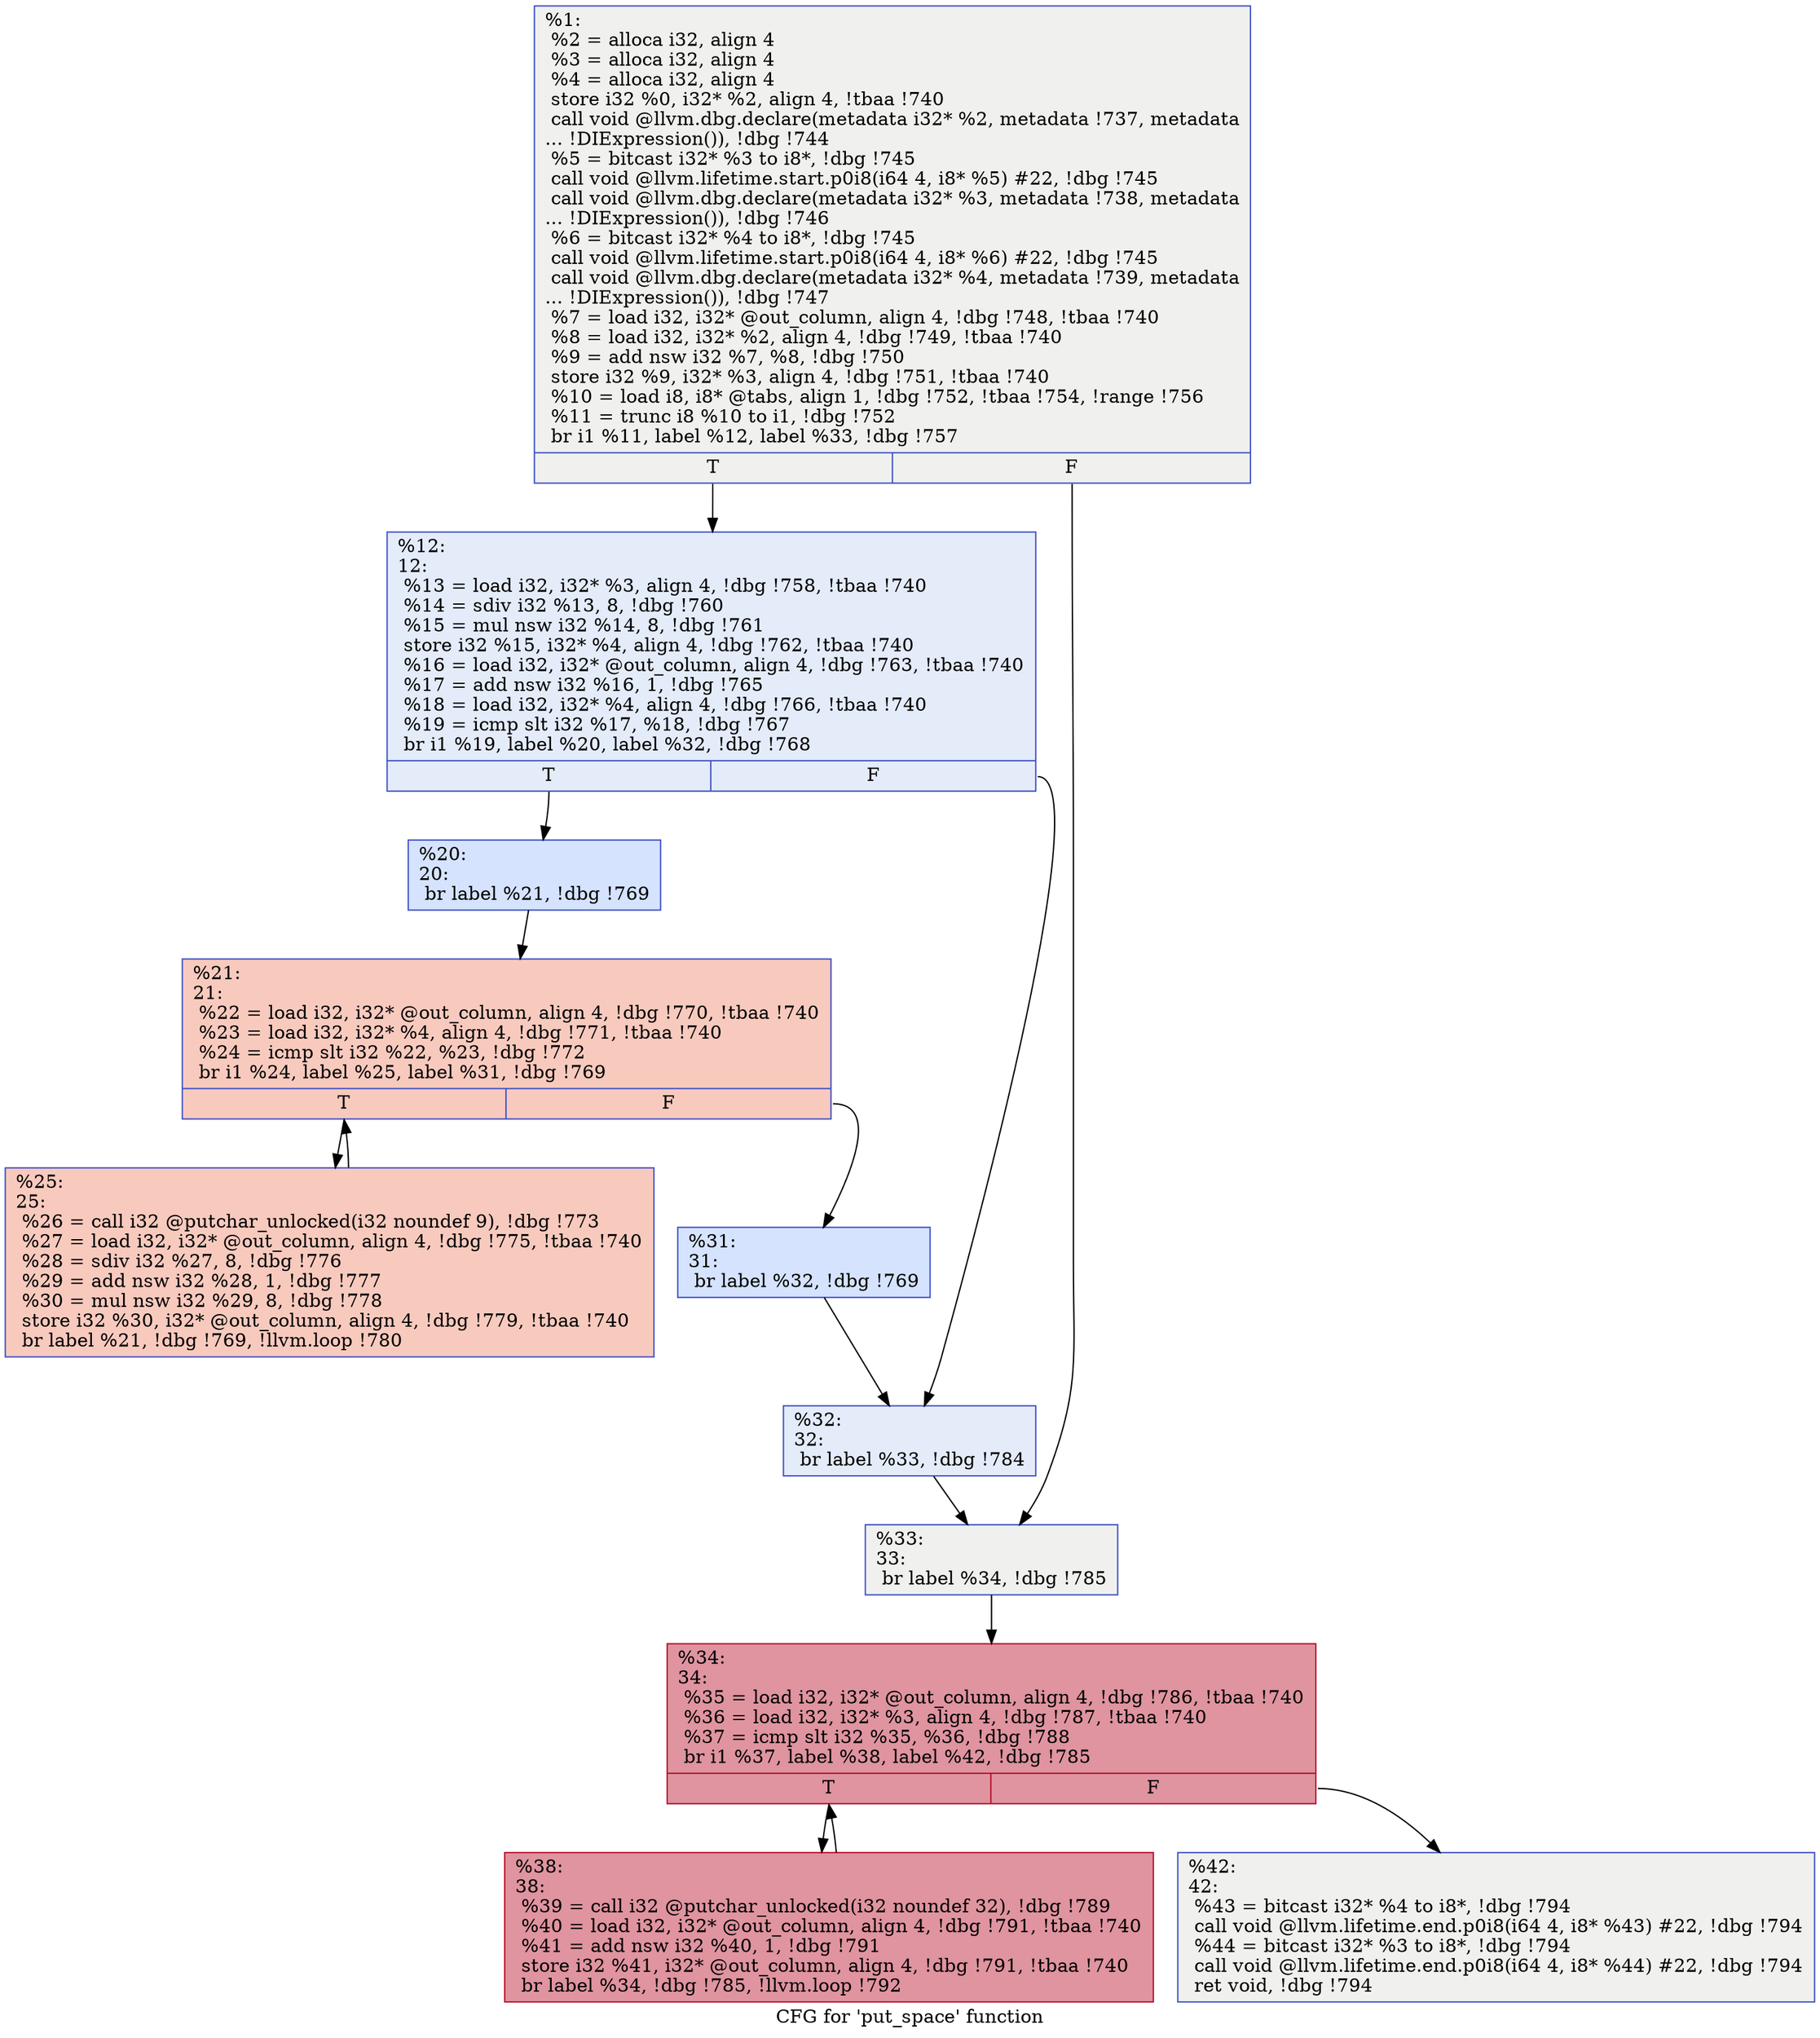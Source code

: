 digraph "CFG for 'put_space' function" {
	label="CFG for 'put_space' function";

	Node0xc467e0 [shape=record,color="#3d50c3ff", style=filled, fillcolor="#dedcdb70",label="{%1:\l  %2 = alloca i32, align 4\l  %3 = alloca i32, align 4\l  %4 = alloca i32, align 4\l  store i32 %0, i32* %2, align 4, !tbaa !740\l  call void @llvm.dbg.declare(metadata i32* %2, metadata !737, metadata\l... !DIExpression()), !dbg !744\l  %5 = bitcast i32* %3 to i8*, !dbg !745\l  call void @llvm.lifetime.start.p0i8(i64 4, i8* %5) #22, !dbg !745\l  call void @llvm.dbg.declare(metadata i32* %3, metadata !738, metadata\l... !DIExpression()), !dbg !746\l  %6 = bitcast i32* %4 to i8*, !dbg !745\l  call void @llvm.lifetime.start.p0i8(i64 4, i8* %6) #22, !dbg !745\l  call void @llvm.dbg.declare(metadata i32* %4, metadata !739, metadata\l... !DIExpression()), !dbg !747\l  %7 = load i32, i32* @out_column, align 4, !dbg !748, !tbaa !740\l  %8 = load i32, i32* %2, align 4, !dbg !749, !tbaa !740\l  %9 = add nsw i32 %7, %8, !dbg !750\l  store i32 %9, i32* %3, align 4, !dbg !751, !tbaa !740\l  %10 = load i8, i8* @tabs, align 1, !dbg !752, !tbaa !754, !range !756\l  %11 = trunc i8 %10 to i1, !dbg !752\l  br i1 %11, label %12, label %33, !dbg !757\l|{<s0>T|<s1>F}}"];
	Node0xc467e0:s0 -> Node0xc46890;
	Node0xc467e0:s1 -> Node0xc46a70;
	Node0xc46890 [shape=record,color="#3d50c3ff", style=filled, fillcolor="#c1d4f470",label="{%12:\l12:                                               \l  %13 = load i32, i32* %3, align 4, !dbg !758, !tbaa !740\l  %14 = sdiv i32 %13, 8, !dbg !760\l  %15 = mul nsw i32 %14, 8, !dbg !761\l  store i32 %15, i32* %4, align 4, !dbg !762, !tbaa !740\l  %16 = load i32, i32* @out_column, align 4, !dbg !763, !tbaa !740\l  %17 = add nsw i32 %16, 1, !dbg !765\l  %18 = load i32, i32* %4, align 4, !dbg !766, !tbaa !740\l  %19 = icmp slt i32 %17, %18, !dbg !767\l  br i1 %19, label %20, label %32, !dbg !768\l|{<s0>T|<s1>F}}"];
	Node0xc46890:s0 -> Node0xc468e0;
	Node0xc46890:s1 -> Node0xc46a20;
	Node0xc468e0 [shape=record,color="#3d50c3ff", style=filled, fillcolor="#a1c0ff70",label="{%20:\l20:                                               \l  br label %21, !dbg !769\l}"];
	Node0xc468e0 -> Node0xc46930;
	Node0xc46930 [shape=record,color="#3d50c3ff", style=filled, fillcolor="#ef886b70",label="{%21:\l21:                                               \l  %22 = load i32, i32* @out_column, align 4, !dbg !770, !tbaa !740\l  %23 = load i32, i32* %4, align 4, !dbg !771, !tbaa !740\l  %24 = icmp slt i32 %22, %23, !dbg !772\l  br i1 %24, label %25, label %31, !dbg !769\l|{<s0>T|<s1>F}}"];
	Node0xc46930:s0 -> Node0xc46980;
	Node0xc46930:s1 -> Node0xc469d0;
	Node0xc46980 [shape=record,color="#3d50c3ff", style=filled, fillcolor="#ef886b70",label="{%25:\l25:                                               \l  %26 = call i32 @putchar_unlocked(i32 noundef 9), !dbg !773\l  %27 = load i32, i32* @out_column, align 4, !dbg !775, !tbaa !740\l  %28 = sdiv i32 %27, 8, !dbg !776\l  %29 = add nsw i32 %28, 1, !dbg !777\l  %30 = mul nsw i32 %29, 8, !dbg !778\l  store i32 %30, i32* @out_column, align 4, !dbg !779, !tbaa !740\l  br label %21, !dbg !769, !llvm.loop !780\l}"];
	Node0xc46980 -> Node0xc46930;
	Node0xc469d0 [shape=record,color="#3d50c3ff", style=filled, fillcolor="#a1c0ff70",label="{%31:\l31:                                               \l  br label %32, !dbg !769\l}"];
	Node0xc469d0 -> Node0xc46a20;
	Node0xc46a20 [shape=record,color="#3d50c3ff", style=filled, fillcolor="#c1d4f470",label="{%32:\l32:                                               \l  br label %33, !dbg !784\l}"];
	Node0xc46a20 -> Node0xc46a70;
	Node0xc46a70 [shape=record,color="#3d50c3ff", style=filled, fillcolor="#dedcdb70",label="{%33:\l33:                                               \l  br label %34, !dbg !785\l}"];
	Node0xc46a70 -> Node0xc46ac0;
	Node0xc46ac0 [shape=record,color="#b70d28ff", style=filled, fillcolor="#b70d2870",label="{%34:\l34:                                               \l  %35 = load i32, i32* @out_column, align 4, !dbg !786, !tbaa !740\l  %36 = load i32, i32* %3, align 4, !dbg !787, !tbaa !740\l  %37 = icmp slt i32 %35, %36, !dbg !788\l  br i1 %37, label %38, label %42, !dbg !785\l|{<s0>T|<s1>F}}"];
	Node0xc46ac0:s0 -> Node0xc46b10;
	Node0xc46ac0:s1 -> Node0xc46b60;
	Node0xc46b10 [shape=record,color="#b70d28ff", style=filled, fillcolor="#b70d2870",label="{%38:\l38:                                               \l  %39 = call i32 @putchar_unlocked(i32 noundef 32), !dbg !789\l  %40 = load i32, i32* @out_column, align 4, !dbg !791, !tbaa !740\l  %41 = add nsw i32 %40, 1, !dbg !791\l  store i32 %41, i32* @out_column, align 4, !dbg !791, !tbaa !740\l  br label %34, !dbg !785, !llvm.loop !792\l}"];
	Node0xc46b10 -> Node0xc46ac0;
	Node0xc46b60 [shape=record,color="#3d50c3ff", style=filled, fillcolor="#dedcdb70",label="{%42:\l42:                                               \l  %43 = bitcast i32* %4 to i8*, !dbg !794\l  call void @llvm.lifetime.end.p0i8(i64 4, i8* %43) #22, !dbg !794\l  %44 = bitcast i32* %3 to i8*, !dbg !794\l  call void @llvm.lifetime.end.p0i8(i64 4, i8* %44) #22, !dbg !794\l  ret void, !dbg !794\l}"];
}
